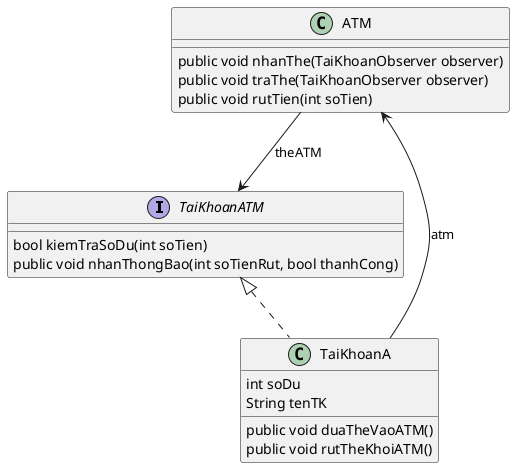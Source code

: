 @startuml
'https://plantuml.com/class-diagram

interface TaiKhoanATM{
    bool kiemTraSoDu(int soTien)
    public void nhanThongBao(int soTienRut, bool thanhCong)
}

class ATM{
    public void nhanThe(TaiKhoanObserver observer)
    public void traThe(TaiKhoanObserver observer)
    public void rutTien(int soTien)
}

class TaiKhoanA{
    int soDu
    String tenTK
    public void duaTheVaoATM()
    public void rutTheKhoiATM()
}
TaiKhoanATM <|.. TaiKhoanA
ATM <-- TaiKhoanA : atm
ATM --> TaiKhoanATM : theATM


@enduml